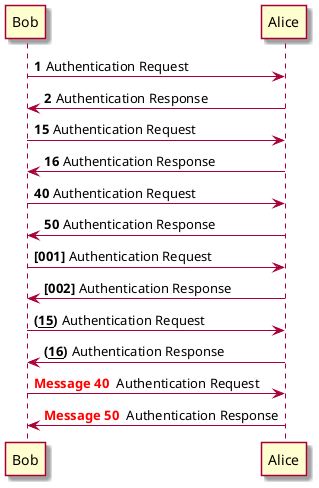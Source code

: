 @startuml Message Sequence Numbering
skin rose

/'
The keyword autonumber is used to automatically add
an incrementing number to messages.
'/
autonumber
Bob -> Alice : Authentication Request
Bob <- Alice : Authentication Response

/'
You can specify a startnumber with autonumber <start> ,
and also an increment with autonumber <start> <increment>.
'/
autonumber 15
Bob -> Alice : Authentication Request
Bob <- Alice : Authentication Response

autonumber 40 10
Bob -> Alice : Authentication Request
Bob <- Alice : Authentication Response

/'
You can specify a format for your number by using between double-quote.
The formatting is done with the Java class DecimalFormat
(0 means digit, # means digit and zero if absent).
You can use some html tag in the format.
'/
autonumber "<b>[000]"
Bob -> Alice : Authentication Request
Bob <- Alice : Authentication Response

autonumber 15 "<b>(<u>##</u>)"
Bob -> Alice : Authentication Request
Bob <- Alice : Authentication Response

autonumber 40 10 "<font color=red><b>Message 0 "
Bob -> Alice : Authentication Request
Bob <- Alice : Authentication Response

@enduml
